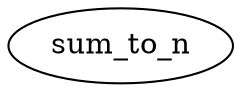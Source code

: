 digraph CallGraph {
    // Nodes
    "sum_to_n" [label="sum_to_n"];

    // Edges (none in this case)
}

